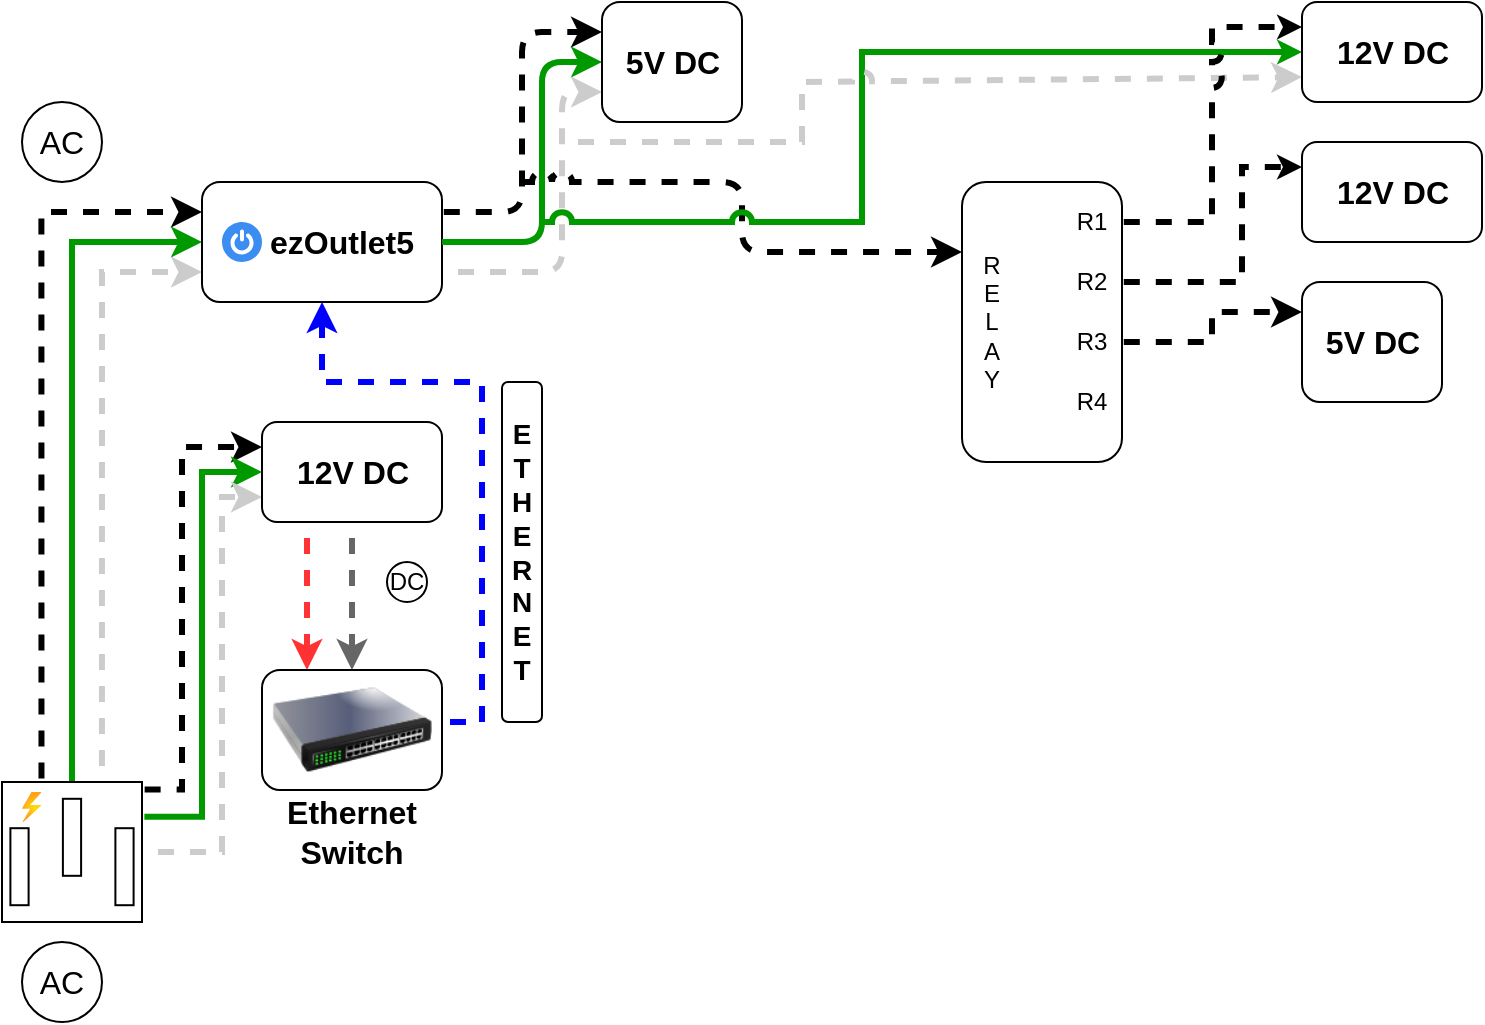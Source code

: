 <mxfile version="25.0.3">
  <diagram name="Page-1" id="VlRkN-xOVygPYa-iD9Ir">
    <mxGraphModel dx="1050" dy="658" grid="1" gridSize="10" guides="1" tooltips="1" connect="1" arrows="1" fold="1" page="1" pageScale="1" pageWidth="1169" pageHeight="827" background="none" math="0" shadow="0">
      <root>
        <mxCell id="0" />
        <mxCell id="1" parent="0" />
        <mxCell id="JVLtuT8sySUBbFbLTn6r-3" style="edgeStyle=orthogonalEdgeStyle;rounded=0;orthogonalLoop=1;jettySize=auto;html=1;entryX=0;entryY=0.25;entryDx=0;entryDy=0;exitX=0.282;exitY=-0.013;exitDx=0;exitDy=0;exitPerimeter=0;strokeWidth=3;flowAnimation=1;flowAnimationDirection=alternate;flowAnimationTimingFunction=ease-in-out;flowAnimationDuration=1500;" edge="1" parent="1" source="pD8juBFKP1GN8B8eYQTb-1" target="pD8juBFKP1GN8B8eYQTb-3">
          <mxGeometry relative="1" as="geometry" />
        </mxCell>
        <mxCell id="JVLtuT8sySUBbFbLTn6r-4" style="edgeStyle=orthogonalEdgeStyle;rounded=0;orthogonalLoop=1;jettySize=auto;html=1;exitX=0.5;exitY=0;exitDx=0;exitDy=0;exitPerimeter=0;entryX=0;entryY=0.5;entryDx=0;entryDy=0;strokeColor=#009900;strokeWidth=3;" edge="1" parent="1" source="pD8juBFKP1GN8B8eYQTb-1" target="pD8juBFKP1GN8B8eYQTb-3">
          <mxGeometry relative="1" as="geometry" />
        </mxCell>
        <mxCell id="JVLtuT8sySUBbFbLTn6r-5" style="edgeStyle=orthogonalEdgeStyle;rounded=0;orthogonalLoop=1;jettySize=auto;html=1;entryX=0;entryY=0.75;entryDx=0;entryDy=0;exitX=0.714;exitY=0;exitDx=0;exitDy=0;exitPerimeter=0;strokeWidth=3;strokeColor=#CCCCCC;flowAnimation=1;flowAnimationDirection=alternate-reverse;flowAnimationTimingFunction=ease-in-out;" edge="1" parent="1" source="pD8juBFKP1GN8B8eYQTb-1" target="pD8juBFKP1GN8B8eYQTb-3">
          <mxGeometry relative="1" as="geometry">
            <mxPoint x="120" y="320" as="targetPoint" />
          </mxGeometry>
        </mxCell>
        <mxCell id="JVLtuT8sySUBbFbLTn6r-6" style="edgeStyle=orthogonalEdgeStyle;rounded=0;orthogonalLoop=1;jettySize=auto;html=1;entryX=0;entryY=0.25;entryDx=0;entryDy=0;exitX=1.006;exitY=0.054;exitDx=0;exitDy=0;exitPerimeter=0;strokeWidth=3;flowAnimation=1;flowAnimationDirection=alternate;flowAnimationTimingFunction=ease-in-out;flowAnimationDuration=1500;" edge="1" parent="1" source="pD8juBFKP1GN8B8eYQTb-1" target="pD8juBFKP1GN8B8eYQTb-24">
          <mxGeometry relative="1" as="geometry">
            <Array as="points">
              <mxPoint x="120" y="404" />
              <mxPoint x="120" y="233" />
            </Array>
          </mxGeometry>
        </mxCell>
        <mxCell id="JVLtuT8sySUBbFbLTn6r-7" style="edgeStyle=orthogonalEdgeStyle;rounded=0;orthogonalLoop=1;jettySize=auto;html=1;entryX=0;entryY=0.5;entryDx=0;entryDy=0;exitX=1.017;exitY=0.249;exitDx=0;exitDy=0;exitPerimeter=0;strokeWidth=3;strokeColor=#009900;" edge="1" parent="1" source="pD8juBFKP1GN8B8eYQTb-1" target="pD8juBFKP1GN8B8eYQTb-24">
          <mxGeometry relative="1" as="geometry" />
        </mxCell>
        <mxCell id="JVLtuT8sySUBbFbLTn6r-8" style="edgeStyle=orthogonalEdgeStyle;rounded=0;orthogonalLoop=1;jettySize=auto;html=1;entryX=0;entryY=0.75;entryDx=0;entryDy=0;strokeColor=#CCCCCC;strokeWidth=3;flowAnimation=1;flowAnimationDirection=alternate-reverse;flowAnimationTimingFunction=ease-in-out;" edge="1" parent="1" source="pD8juBFKP1GN8B8eYQTb-1" target="pD8juBFKP1GN8B8eYQTb-24">
          <mxGeometry relative="1" as="geometry">
            <Array as="points">
              <mxPoint x="140" y="435" />
              <mxPoint x="140" y="258" />
            </Array>
          </mxGeometry>
        </mxCell>
        <mxCell id="JVLtuT8sySUBbFbLTn6r-1" value="" style="group" vertex="1" connectable="0" parent="1">
          <mxGeometry x="30" y="480" width="60" height="40" as="geometry" />
        </mxCell>
        <mxCell id="pD8juBFKP1GN8B8eYQTb-22" value="AC" style="text;html=1;align=center;verticalAlign=middle;whiteSpace=wrap;rounded=0;fontSize=16;" parent="JVLtuT8sySUBbFbLTn6r-1" vertex="1">
          <mxGeometry y="5" width="60" height="30" as="geometry" />
        </mxCell>
        <mxCell id="pD8juBFKP1GN8B8eYQTb-23" value="" style="ellipse;whiteSpace=wrap;html=1;fillColor=none;" parent="JVLtuT8sySUBbFbLTn6r-1" vertex="1">
          <mxGeometry x="10" width="40" height="40" as="geometry" />
        </mxCell>
        <mxCell id="JVLtuT8sySUBbFbLTn6r-2" value="" style="group" vertex="1" connectable="0" parent="1">
          <mxGeometry x="30" y="60" width="60" height="40" as="geometry" />
        </mxCell>
        <mxCell id="pD8juBFKP1GN8B8eYQTb-9" value="" style="ellipse;whiteSpace=wrap;html=1;fillColor=none;" parent="JVLtuT8sySUBbFbLTn6r-2" vertex="1">
          <mxGeometry x="10" width="40" height="40" as="geometry" />
        </mxCell>
        <mxCell id="pD8juBFKP1GN8B8eYQTb-11" value="AC" style="text;html=1;align=center;verticalAlign=middle;whiteSpace=wrap;rounded=0;fontSize=16;" parent="JVLtuT8sySUBbFbLTn6r-2" vertex="1">
          <mxGeometry y="5" width="60" height="30" as="geometry" />
        </mxCell>
        <mxCell id="JVLtuT8sySUBbFbLTn6r-9" value="" style="group" vertex="1" connectable="0" parent="1">
          <mxGeometry x="130" y="100" width="120" height="60" as="geometry" />
        </mxCell>
        <mxCell id="JVLtuT8sySUBbFbLTn6r-16" value="" style="group" vertex="1" connectable="0" parent="JVLtuT8sySUBbFbLTn6r-9">
          <mxGeometry width="120" height="60" as="geometry" />
        </mxCell>
        <mxCell id="pD8juBFKP1GN8B8eYQTb-3" value="" style="rounded=1;whiteSpace=wrap;html=1;" parent="JVLtuT8sySUBbFbLTn6r-16" vertex="1">
          <mxGeometry width="120" height="60" as="geometry" />
        </mxCell>
        <mxCell id="JVLtuT8sySUBbFbLTn6r-13" value="" style="sketch=0;html=1;aspect=fixed;strokeColor=none;shadow=0;fillColor=#3B8DF1;verticalAlign=top;labelPosition=center;verticalLabelPosition=bottom;shape=mxgraph.gcp2.a7_power" vertex="1" parent="JVLtuT8sySUBbFbLTn6r-16">
          <mxGeometry x="10" y="20" width="20" height="20" as="geometry" />
        </mxCell>
        <mxCell id="pD8juBFKP1GN8B8eYQTb-15" value="&lt;b&gt;ezOutlet5&lt;/b&gt;" style="text;html=1;align=center;verticalAlign=middle;whiteSpace=wrap;rounded=0;fontSize=16;" parent="JVLtuT8sySUBbFbLTn6r-16" vertex="1">
          <mxGeometry x="40" y="10" width="60" height="40" as="geometry" />
        </mxCell>
        <mxCell id="JVLtuT8sySUBbFbLTn6r-11" value="" style="group" vertex="1" connectable="0" parent="1">
          <mxGeometry x="160" y="220" width="90" height="50" as="geometry" />
        </mxCell>
        <mxCell id="JVLtuT8sySUBbFbLTn6r-72" value="" style="group" vertex="1" connectable="0" parent="JVLtuT8sySUBbFbLTn6r-11">
          <mxGeometry width="90" height="50" as="geometry" />
        </mxCell>
        <mxCell id="pD8juBFKP1GN8B8eYQTb-24" value="" style="rounded=1;whiteSpace=wrap;html=1;" parent="JVLtuT8sySUBbFbLTn6r-72" vertex="1">
          <mxGeometry width="90" height="50" as="geometry" />
        </mxCell>
        <mxCell id="JVLtuT8sySUBbFbLTn6r-10" value="&lt;font style=&quot;font-size: 16px;&quot;&gt;&lt;b&gt;12V DC&lt;/b&gt;&lt;/font&gt;" style="text;html=1;align=center;verticalAlign=middle;whiteSpace=wrap;rounded=0;" vertex="1" parent="JVLtuT8sySUBbFbLTn6r-72">
          <mxGeometry x="15.75" y="10" width="58.5" height="30" as="geometry" />
        </mxCell>
        <mxCell id="JVLtuT8sySUBbFbLTn6r-18" value="" style="group" vertex="1" connectable="0" parent="1">
          <mxGeometry x="30" y="400" width="70" height="70" as="geometry" />
        </mxCell>
        <mxCell id="pD8juBFKP1GN8B8eYQTb-1" value="" style="pointerEvents=1;verticalLabelPosition=bottom;shadow=0;dashed=0;align=center;html=1;verticalAlign=top;shape=mxgraph.electrical.miscellaneous.ac_out" parent="JVLtuT8sySUBbFbLTn6r-18" vertex="1">
          <mxGeometry width="70" height="70" as="geometry" />
        </mxCell>
        <mxCell id="JVLtuT8sySUBbFbLTn6r-12" value="" style="image;aspect=fixed;html=1;points=[];align=center;fontSize=12;image=img/lib/azure2/general/Power.svg;" vertex="1" parent="JVLtuT8sySUBbFbLTn6r-18">
          <mxGeometry x="10" y="5" width="9.72" height="15" as="geometry" />
        </mxCell>
        <mxCell id="JVLtuT8sySUBbFbLTn6r-23" style="edgeStyle=orthogonalEdgeStyle;rounded=0;orthogonalLoop=1;jettySize=auto;html=1;entryX=0.25;entryY=0;entryDx=0;entryDy=0;exitX=0.25;exitY=1;exitDx=0;exitDy=0;strokeColor=#FF3333;strokeWidth=3;flowAnimation=1;" edge="1" parent="1" source="pD8juBFKP1GN8B8eYQTb-24" target="JVLtuT8sySUBbFbLTn6r-19">
          <mxGeometry relative="1" as="geometry" />
        </mxCell>
        <mxCell id="JVLtuT8sySUBbFbLTn6r-28" value="" style="group" vertex="1" connectable="0" parent="1">
          <mxGeometry x="220" y="290" width="25" height="20" as="geometry" />
        </mxCell>
        <mxCell id="JVLtuT8sySUBbFbLTn6r-26" value="" style="ellipse;whiteSpace=wrap;html=1;aspect=fixed;" vertex="1" parent="JVLtuT8sySUBbFbLTn6r-28">
          <mxGeometry x="2.5" width="20" height="20" as="geometry" />
        </mxCell>
        <mxCell id="JVLtuT8sySUBbFbLTn6r-27" value="&lt;font&gt;DC&lt;/font&gt;" style="text;html=1;align=center;verticalAlign=middle;whiteSpace=wrap;rounded=0;" vertex="1" parent="JVLtuT8sySUBbFbLTn6r-28">
          <mxGeometry y="2.5" width="25" height="15" as="geometry" />
        </mxCell>
        <mxCell id="JVLtuT8sySUBbFbLTn6r-29" style="edgeStyle=orthogonalEdgeStyle;rounded=0;orthogonalLoop=1;jettySize=auto;html=1;exitX=0.5;exitY=1;exitDx=0;exitDy=0;entryX=0.5;entryY=0;entryDx=0;entryDy=0;strokeWidth=3;flowAnimation=1;strokeColor=#666666;" edge="1" parent="1" source="pD8juBFKP1GN8B8eYQTb-24" target="JVLtuT8sySUBbFbLTn6r-19">
          <mxGeometry relative="1" as="geometry" />
        </mxCell>
        <mxCell id="JVLtuT8sySUBbFbLTn6r-30" style="edgeStyle=orthogonalEdgeStyle;rounded=0;orthogonalLoop=1;jettySize=auto;html=1;exitX=1;exitY=0.5;exitDx=0;exitDy=0;entryX=0.5;entryY=1;entryDx=0;entryDy=0;strokeColor=#0000FF;strokeWidth=3;flowAnimation=1;" edge="1" parent="1" source="JVLtuT8sySUBbFbLTn6r-19" target="pD8juBFKP1GN8B8eYQTb-3">
          <mxGeometry relative="1" as="geometry">
            <Array as="points">
              <mxPoint x="270" y="370" />
              <mxPoint x="270" y="200" />
              <mxPoint x="190" y="200" />
            </Array>
          </mxGeometry>
        </mxCell>
        <mxCell id="JVLtuT8sySUBbFbLTn6r-31" value="" style="rounded=1;whiteSpace=wrap;html=1;" vertex="1" parent="1">
          <mxGeometry x="280" y="200" width="20" height="170" as="geometry" />
        </mxCell>
        <mxCell id="JVLtuT8sySUBbFbLTn6r-32" value="&lt;b&gt;&lt;font style=&quot;font-size: 14px;&quot;&gt;E&lt;/font&gt;&lt;/b&gt;&lt;div&gt;&lt;b&gt;&lt;font style=&quot;font-size: 14px;&quot;&gt;T&lt;/font&gt;&lt;/b&gt;&lt;/div&gt;&lt;div&gt;&lt;b&gt;&lt;font style=&quot;font-size: 14px;&quot;&gt;H&lt;/font&gt;&lt;/b&gt;&lt;/div&gt;&lt;div&gt;&lt;b&gt;&lt;font style=&quot;font-size: 14px;&quot;&gt;E&lt;/font&gt;&lt;/b&gt;&lt;/div&gt;&lt;div&gt;&lt;b&gt;&lt;font style=&quot;font-size: 14px;&quot;&gt;R&lt;/font&gt;&lt;/b&gt;&lt;/div&gt;&lt;div&gt;&lt;b&gt;&lt;font style=&quot;font-size: 14px;&quot;&gt;N&lt;/font&gt;&lt;/b&gt;&lt;/div&gt;&lt;div&gt;&lt;b&gt;&lt;font style=&quot;font-size: 14px;&quot;&gt;E&lt;/font&gt;&lt;/b&gt;&lt;/div&gt;&lt;div&gt;&lt;b&gt;&lt;font style=&quot;font-size: 14px;&quot;&gt;T&lt;/font&gt;&lt;/b&gt;&lt;/div&gt;" style="text;html=1;align=center;verticalAlign=middle;whiteSpace=wrap;rounded=0;" vertex="1" parent="1">
          <mxGeometry x="275" y="180" width="30" height="210" as="geometry" />
        </mxCell>
        <mxCell id="JVLtuT8sySUBbFbLTn6r-33" value="" style="rounded=1;whiteSpace=wrap;html=1;" vertex="1" parent="1">
          <mxGeometry x="510" y="100" width="80" height="140" as="geometry" />
        </mxCell>
        <mxCell id="JVLtuT8sySUBbFbLTn6r-35" style="edgeStyle=orthogonalEdgeStyle;rounded=1;orthogonalLoop=1;jettySize=auto;html=1;exitX=1;exitY=0.25;exitDx=0;exitDy=0;entryX=0;entryY=0.25;entryDx=0;entryDy=0;curved=0;strokeWidth=3;flowAnimation=1;flowAnimationDirection=alternate;flowAnimationTimingFunction=ease-in-out;flowAnimationDuration=1500;" edge="1" parent="1" source="pD8juBFKP1GN8B8eYQTb-3" target="JVLtuT8sySUBbFbLTn6r-34">
          <mxGeometry relative="1" as="geometry" />
        </mxCell>
        <mxCell id="JVLtuT8sySUBbFbLTn6r-36" style="edgeStyle=orthogonalEdgeStyle;rounded=1;orthogonalLoop=1;jettySize=auto;html=1;exitX=1;exitY=0.5;exitDx=0;exitDy=0;entryX=0;entryY=0.5;entryDx=0;entryDy=0;curved=0;strokeWidth=3;strokeColor=#009900;" edge="1" parent="1" source="pD8juBFKP1GN8B8eYQTb-3" target="JVLtuT8sySUBbFbLTn6r-34">
          <mxGeometry relative="1" as="geometry">
            <Array as="points">
              <mxPoint x="300" y="130" />
              <mxPoint x="300" y="40" />
            </Array>
          </mxGeometry>
        </mxCell>
        <mxCell id="JVLtuT8sySUBbFbLTn6r-37" style="edgeStyle=orthogonalEdgeStyle;rounded=1;orthogonalLoop=1;jettySize=auto;html=1;exitX=1;exitY=0.75;exitDx=0;exitDy=0;entryX=0;entryY=0.75;entryDx=0;entryDy=0;curved=0;strokeColor=#CCCCCC;strokeWidth=3;flowAnimation=1;flowAnimationDirection=alternate-reverse;flowAnimationTimingFunction=ease-in-out;" edge="1" parent="1" source="pD8juBFKP1GN8B8eYQTb-3" target="JVLtuT8sySUBbFbLTn6r-34">
          <mxGeometry relative="1" as="geometry">
            <Array as="points">
              <mxPoint x="310" y="145" />
              <mxPoint x="310" y="55" />
            </Array>
          </mxGeometry>
        </mxCell>
        <mxCell id="JVLtuT8sySUBbFbLTn6r-40" value="" style="endArrow=classic;html=1;rounded=1;curved=0;entryX=0;entryY=0.25;entryDx=0;entryDy=0;jumpStyle=arc;strokeWidth=3;flowAnimation=1;flowAnimationDirection=alternate;flowAnimationTimingFunction=ease-in-out;flowAnimationDuration=1500;" edge="1" parent="1" target="JVLtuT8sySUBbFbLTn6r-33">
          <mxGeometry width="50" height="50" relative="1" as="geometry">
            <mxPoint x="290" y="100" as="sourcePoint" />
            <mxPoint x="410" y="170" as="targetPoint" />
            <Array as="points">
              <mxPoint x="400" y="100" />
              <mxPoint x="400" y="135" />
            </Array>
          </mxGeometry>
        </mxCell>
        <mxCell id="JVLtuT8sySUBbFbLTn6r-51" value="" style="group" vertex="1" connectable="0" parent="1">
          <mxGeometry x="160" y="344" width="90" height="96" as="geometry" />
        </mxCell>
        <mxCell id="JVLtuT8sySUBbFbLTn6r-21" value="" style="group" vertex="1" connectable="0" parent="JVLtuT8sySUBbFbLTn6r-51">
          <mxGeometry width="90" height="70" as="geometry" />
        </mxCell>
        <mxCell id="JVLtuT8sySUBbFbLTn6r-50" value="" style="group" vertex="1" connectable="0" parent="JVLtuT8sySUBbFbLTn6r-21">
          <mxGeometry width="90" height="70" as="geometry" />
        </mxCell>
        <mxCell id="JVLtuT8sySUBbFbLTn6r-19" value="" style="rounded=1;whiteSpace=wrap;html=1;" vertex="1" parent="JVLtuT8sySUBbFbLTn6r-50">
          <mxGeometry width="90" height="60" as="geometry" />
        </mxCell>
        <mxCell id="JVLtuT8sySUBbFbLTn6r-49" value="" style="image;html=1;image=img/lib/clip_art/networking/Switch_128x128.png" vertex="1" parent="JVLtuT8sySUBbFbLTn6r-50">
          <mxGeometry x="5" y="-10" width="80" height="80" as="geometry" />
        </mxCell>
        <mxCell id="JVLtuT8sySUBbFbLTn6r-20" value="&lt;b&gt;&lt;font style=&quot;font-size: 16px;&quot;&gt;Ethernet&lt;/font&gt;&lt;/b&gt;&lt;div&gt;&lt;b&gt;&lt;font style=&quot;font-size: 16px;&quot;&gt;Switch&lt;/font&gt;&lt;/b&gt;&lt;/div&gt;" style="text;html=1;align=center;verticalAlign=middle;whiteSpace=wrap;rounded=0;" vertex="1" parent="JVLtuT8sySUBbFbLTn6r-51">
          <mxGeometry x="15" y="66" width="60" height="30" as="geometry" />
        </mxCell>
        <mxCell id="JVLtuT8sySUBbFbLTn6r-53" value="" style="group" vertex="1" connectable="0" parent="1">
          <mxGeometry x="330" y="10" width="70" height="60" as="geometry" />
        </mxCell>
        <mxCell id="JVLtuT8sySUBbFbLTn6r-71" value="" style="group" vertex="1" connectable="0" parent="JVLtuT8sySUBbFbLTn6r-53">
          <mxGeometry width="70" height="60" as="geometry" />
        </mxCell>
        <mxCell id="JVLtuT8sySUBbFbLTn6r-34" value="" style="rounded=1;whiteSpace=wrap;html=1;" vertex="1" parent="JVLtuT8sySUBbFbLTn6r-71">
          <mxGeometry width="70" height="60" as="geometry" />
        </mxCell>
        <mxCell id="JVLtuT8sySUBbFbLTn6r-52" value="&lt;font style=&quot;font-size: 16px;&quot;&gt;&lt;b&gt;5&lt;/b&gt;&lt;/font&gt;&lt;b style=&quot;font-size: 16px; background-color: initial;&quot;&gt;V DC&lt;/b&gt;" style="text;html=1;align=center;verticalAlign=middle;whiteSpace=wrap;rounded=0;" vertex="1" parent="JVLtuT8sySUBbFbLTn6r-71">
          <mxGeometry x="5.75" y="15" width="58.5" height="30" as="geometry" />
        </mxCell>
        <mxCell id="JVLtuT8sySUBbFbLTn6r-54" value="" style="endArrow=classic;html=1;rounded=0;entryX=0;entryY=0.5;entryDx=0;entryDy=0;jumpStyle=arc;strokeColor=#009900;strokeWidth=3;endSize=3;" edge="1" parent="1" target="JVLtuT8sySUBbFbLTn6r-74">
          <mxGeometry width="50" height="50" relative="1" as="geometry">
            <mxPoint x="300" y="120" as="sourcePoint" />
            <mxPoint x="350" y="80" as="targetPoint" />
            <Array as="points">
              <mxPoint x="460" y="120" />
              <mxPoint x="460" y="35" />
            </Array>
          </mxGeometry>
        </mxCell>
        <mxCell id="JVLtuT8sySUBbFbLTn6r-55" value="" style="endArrow=classic;html=1;rounded=0;entryX=0;entryY=0.75;entryDx=0;entryDy=0;strokeColor=#CCCCCC;strokeWidth=3;jumpStyle=arc;flowAnimation=1;flowAnimationDirection=alternate-reverse;flowAnimationTimingFunction=ease-in-out;" edge="1" parent="1" target="JVLtuT8sySUBbFbLTn6r-74">
          <mxGeometry width="50" height="50" relative="1" as="geometry">
            <mxPoint x="310" y="80" as="sourcePoint" />
            <mxPoint x="350" y="140" as="targetPoint" />
            <Array as="points">
              <mxPoint x="430" y="80" />
              <mxPoint x="430" y="50" />
              <mxPoint x="520" y="50" />
            </Array>
          </mxGeometry>
        </mxCell>
        <mxCell id="JVLtuT8sySUBbFbLTn6r-56" value="R&lt;div&gt;E&lt;/div&gt;&lt;div&gt;L&lt;/div&gt;&lt;div&gt;A&lt;/div&gt;&lt;div&gt;Y&lt;/div&gt;" style="text;html=1;align=center;verticalAlign=middle;whiteSpace=wrap;rounded=0;" vertex="1" parent="1">
          <mxGeometry x="510" y="135" width="30" height="70" as="geometry" />
        </mxCell>
        <mxCell id="JVLtuT8sySUBbFbLTn6r-79" style="edgeStyle=orthogonalEdgeStyle;rounded=0;orthogonalLoop=1;jettySize=auto;html=1;exitX=1;exitY=0.5;exitDx=0;exitDy=0;entryX=0;entryY=0.25;entryDx=0;entryDy=0;strokeWidth=3;flowAnimation=1;flowAnimationDirection=alternate;flowAnimationTimingFunction=ease-in-out;flowAnimationDuration=1500;jumpStyle=arc;endSize=3;" edge="1" parent="1" source="JVLtuT8sySUBbFbLTn6r-57" target="JVLtuT8sySUBbFbLTn6r-74">
          <mxGeometry relative="1" as="geometry" />
        </mxCell>
        <mxCell id="JVLtuT8sySUBbFbLTn6r-57" value="R1" style="text;html=1;align=center;verticalAlign=middle;whiteSpace=wrap;rounded=0;" vertex="1" parent="1">
          <mxGeometry x="560" y="105" width="30" height="30" as="geometry" />
        </mxCell>
        <mxCell id="JVLtuT8sySUBbFbLTn6r-80" style="edgeStyle=orthogonalEdgeStyle;rounded=0;orthogonalLoop=1;jettySize=auto;html=1;exitX=1;exitY=0.5;exitDx=0;exitDy=0;entryX=0;entryY=0.25;entryDx=0;entryDy=0;strokeWidth=3;flowAnimation=1;flowAnimationDirection=alternate;flowAnimationTimingFunction=ease-in-out;flowAnimationDuration=1500;endSize=3;" edge="1" parent="1" source="JVLtuT8sySUBbFbLTn6r-58" target="JVLtuT8sySUBbFbLTn6r-77">
          <mxGeometry relative="1" as="geometry">
            <Array as="points">
              <mxPoint x="650" y="150" />
              <mxPoint x="650" y="93" />
            </Array>
          </mxGeometry>
        </mxCell>
        <mxCell id="JVLtuT8sySUBbFbLTn6r-58" value="R2" style="text;html=1;align=center;verticalAlign=middle;whiteSpace=wrap;rounded=0;" vertex="1" parent="1">
          <mxGeometry x="560" y="135" width="30" height="30" as="geometry" />
        </mxCell>
        <mxCell id="JVLtuT8sySUBbFbLTn6r-81" style="edgeStyle=orthogonalEdgeStyle;rounded=0;orthogonalLoop=1;jettySize=auto;html=1;exitX=1;exitY=0.5;exitDx=0;exitDy=0;entryX=0;entryY=0.25;entryDx=0;entryDy=0;strokeWidth=3;flowAnimation=1;flowAnimationDirection=alternate;flowAnimationTimingFunction=ease-in-out;flowAnimationDuration=1500;" edge="1" parent="1" source="JVLtuT8sySUBbFbLTn6r-59" target="JVLtuT8sySUBbFbLTn6r-63">
          <mxGeometry relative="1" as="geometry" />
        </mxCell>
        <mxCell id="JVLtuT8sySUBbFbLTn6r-59" value="R3" style="text;html=1;align=center;verticalAlign=middle;whiteSpace=wrap;rounded=0;" vertex="1" parent="1">
          <mxGeometry x="560" y="165" width="30" height="30" as="geometry" />
        </mxCell>
        <mxCell id="JVLtuT8sySUBbFbLTn6r-60" value="R4" style="text;html=1;align=center;verticalAlign=middle;whiteSpace=wrap;rounded=0;" vertex="1" parent="1">
          <mxGeometry x="560" y="195" width="30" height="30" as="geometry" />
        </mxCell>
        <mxCell id="JVLtuT8sySUBbFbLTn6r-67" value="" style="group" vertex="1" connectable="0" parent="1">
          <mxGeometry x="680" y="150" width="70" height="60" as="geometry" />
        </mxCell>
        <mxCell id="JVLtuT8sySUBbFbLTn6r-63" value="" style="rounded=1;whiteSpace=wrap;html=1;" vertex="1" parent="JVLtuT8sySUBbFbLTn6r-67">
          <mxGeometry width="70" height="60" as="geometry" />
        </mxCell>
        <mxCell id="JVLtuT8sySUBbFbLTn6r-62" value="" style="group" vertex="1" connectable="0" parent="JVLtuT8sySUBbFbLTn6r-67">
          <mxGeometry width="70" height="60" as="geometry" />
        </mxCell>
        <mxCell id="JVLtuT8sySUBbFbLTn6r-64" value="&lt;font style=&quot;font-size: 16px;&quot;&gt;&lt;b&gt;5&lt;/b&gt;&lt;/font&gt;&lt;b style=&quot;font-size: 16px; background-color: initial;&quot;&gt;V DC&lt;/b&gt;" style="text;html=1;align=center;verticalAlign=middle;whiteSpace=wrap;rounded=0;" vertex="1" parent="JVLtuT8sySUBbFbLTn6r-62">
          <mxGeometry x="5.75" y="15" width="58.5" height="30" as="geometry" />
        </mxCell>
        <mxCell id="JVLtuT8sySUBbFbLTn6r-73" value="" style="group" vertex="1" connectable="0" parent="1">
          <mxGeometry x="680" y="10" width="90" height="50" as="geometry" />
        </mxCell>
        <mxCell id="JVLtuT8sySUBbFbLTn6r-74" value="" style="rounded=1;whiteSpace=wrap;html=1;" vertex="1" parent="JVLtuT8sySUBbFbLTn6r-73">
          <mxGeometry width="90" height="50" as="geometry" />
        </mxCell>
        <mxCell id="JVLtuT8sySUBbFbLTn6r-75" value="&lt;font style=&quot;font-size: 16px;&quot;&gt;&lt;b&gt;12V DC&lt;/b&gt;&lt;/font&gt;" style="text;html=1;align=center;verticalAlign=middle;whiteSpace=wrap;rounded=0;" vertex="1" parent="JVLtuT8sySUBbFbLTn6r-73">
          <mxGeometry x="15.75" y="10" width="58.5" height="30" as="geometry" />
        </mxCell>
        <mxCell id="JVLtuT8sySUBbFbLTn6r-76" value="" style="group" vertex="1" connectable="0" parent="1">
          <mxGeometry x="680" y="80" width="90" height="50" as="geometry" />
        </mxCell>
        <mxCell id="JVLtuT8sySUBbFbLTn6r-77" value="" style="rounded=1;whiteSpace=wrap;html=1;" vertex="1" parent="JVLtuT8sySUBbFbLTn6r-76">
          <mxGeometry width="90" height="50" as="geometry" />
        </mxCell>
        <mxCell id="JVLtuT8sySUBbFbLTn6r-78" value="&lt;font style=&quot;font-size: 16px;&quot;&gt;&lt;b&gt;12V DC&lt;/b&gt;&lt;/font&gt;" style="text;html=1;align=center;verticalAlign=middle;whiteSpace=wrap;rounded=0;" vertex="1" parent="JVLtuT8sySUBbFbLTn6r-76">
          <mxGeometry x="15.75" y="10" width="58.5" height="30" as="geometry" />
        </mxCell>
      </root>
    </mxGraphModel>
  </diagram>
</mxfile>
